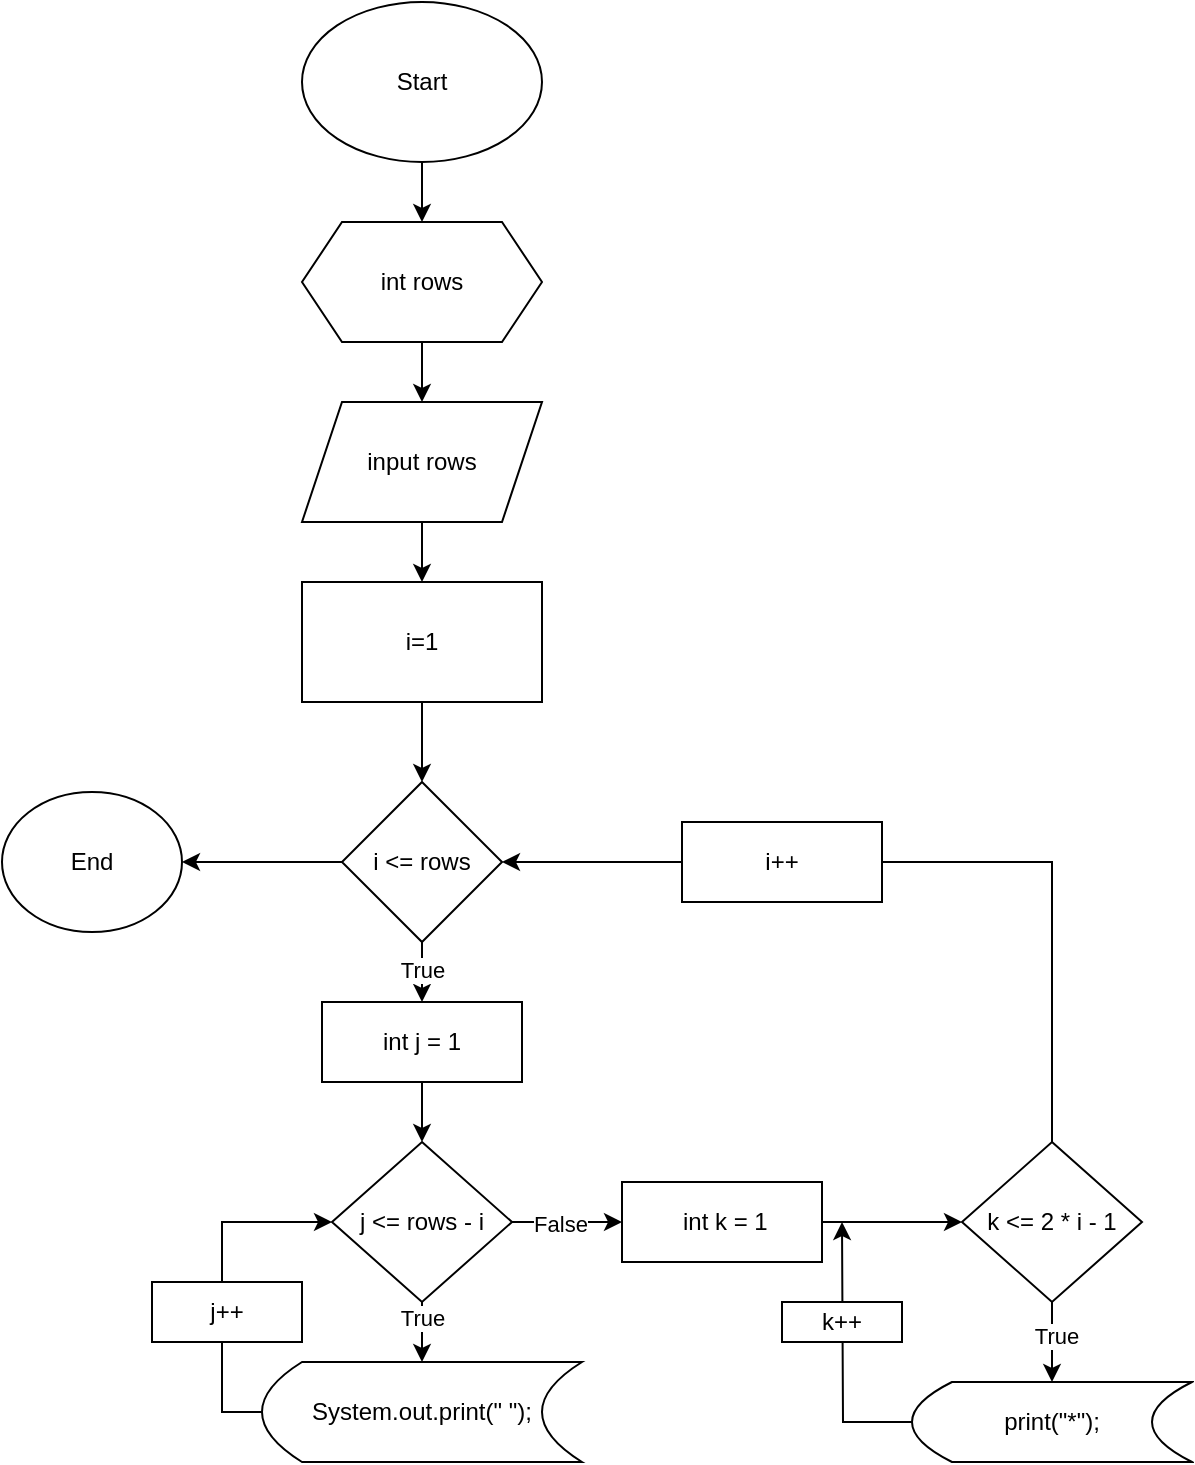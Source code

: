<mxfile version="22.0.8" type="github">
  <diagram name="Page-1" id="GGUDXWGctz-t4ryP1o-r">
    <mxGraphModel dx="1120" dy="470" grid="1" gridSize="10" guides="1" tooltips="1" connect="1" arrows="1" fold="1" page="1" pageScale="1" pageWidth="850" pageHeight="1100" math="0" shadow="0">
      <root>
        <mxCell id="0" />
        <mxCell id="1" parent="0" />
        <mxCell id="7iw-Uuv18sxcV92ATNxD-3" value="" style="edgeStyle=orthogonalEdgeStyle;rounded=0;orthogonalLoop=1;jettySize=auto;html=1;" edge="1" parent="1" source="7iw-Uuv18sxcV92ATNxD-1" target="7iw-Uuv18sxcV92ATNxD-2">
          <mxGeometry relative="1" as="geometry" />
        </mxCell>
        <mxCell id="7iw-Uuv18sxcV92ATNxD-1" value="Start" style="ellipse;whiteSpace=wrap;html=1;" vertex="1" parent="1">
          <mxGeometry x="380" y="50" width="120" height="80" as="geometry" />
        </mxCell>
        <mxCell id="7iw-Uuv18sxcV92ATNxD-5" value="" style="edgeStyle=orthogonalEdgeStyle;rounded=0;orthogonalLoop=1;jettySize=auto;html=1;" edge="1" parent="1" source="7iw-Uuv18sxcV92ATNxD-2" target="7iw-Uuv18sxcV92ATNxD-4">
          <mxGeometry relative="1" as="geometry" />
        </mxCell>
        <mxCell id="7iw-Uuv18sxcV92ATNxD-2" value="int rows" style="shape=hexagon;perimeter=hexagonPerimeter2;whiteSpace=wrap;html=1;fixedSize=1;" vertex="1" parent="1">
          <mxGeometry x="380" y="160" width="120" height="60" as="geometry" />
        </mxCell>
        <mxCell id="7iw-Uuv18sxcV92ATNxD-7" value="" style="edgeStyle=orthogonalEdgeStyle;rounded=0;orthogonalLoop=1;jettySize=auto;html=1;" edge="1" parent="1" source="7iw-Uuv18sxcV92ATNxD-4" target="7iw-Uuv18sxcV92ATNxD-6">
          <mxGeometry relative="1" as="geometry" />
        </mxCell>
        <mxCell id="7iw-Uuv18sxcV92ATNxD-4" value="input rows" style="shape=parallelogram;perimeter=parallelogramPerimeter;whiteSpace=wrap;html=1;fixedSize=1;" vertex="1" parent="1">
          <mxGeometry x="380" y="250" width="120" height="60" as="geometry" />
        </mxCell>
        <mxCell id="7iw-Uuv18sxcV92ATNxD-9" value="" style="edgeStyle=orthogonalEdgeStyle;rounded=0;orthogonalLoop=1;jettySize=auto;html=1;" edge="1" parent="1" source="7iw-Uuv18sxcV92ATNxD-6" target="7iw-Uuv18sxcV92ATNxD-8">
          <mxGeometry relative="1" as="geometry" />
        </mxCell>
        <mxCell id="7iw-Uuv18sxcV92ATNxD-6" value="i=1" style="whiteSpace=wrap;html=1;" vertex="1" parent="1">
          <mxGeometry x="380" y="340" width="120" height="60" as="geometry" />
        </mxCell>
        <mxCell id="7iw-Uuv18sxcV92ATNxD-13" value="" style="edgeStyle=orthogonalEdgeStyle;rounded=0;orthogonalLoop=1;jettySize=auto;html=1;" edge="1" parent="1" source="7iw-Uuv18sxcV92ATNxD-8" target="7iw-Uuv18sxcV92ATNxD-12">
          <mxGeometry relative="1" as="geometry" />
        </mxCell>
        <mxCell id="7iw-Uuv18sxcV92ATNxD-35" value="True" style="edgeLabel;html=1;align=center;verticalAlign=middle;resizable=0;points=[];" vertex="1" connectable="0" parent="7iw-Uuv18sxcV92ATNxD-13">
          <mxGeometry x="0.36" relative="1" as="geometry">
            <mxPoint as="offset" />
          </mxGeometry>
        </mxCell>
        <mxCell id="7iw-Uuv18sxcV92ATNxD-37" value="" style="edgeStyle=orthogonalEdgeStyle;rounded=0;orthogonalLoop=1;jettySize=auto;html=1;" edge="1" parent="1" source="7iw-Uuv18sxcV92ATNxD-8" target="7iw-Uuv18sxcV92ATNxD-36">
          <mxGeometry relative="1" as="geometry" />
        </mxCell>
        <mxCell id="7iw-Uuv18sxcV92ATNxD-8" value="i &amp;lt;= rows" style="rhombus;whiteSpace=wrap;html=1;" vertex="1" parent="1">
          <mxGeometry x="400" y="440" width="80" height="80" as="geometry" />
        </mxCell>
        <mxCell id="7iw-Uuv18sxcV92ATNxD-15" value="" style="edgeStyle=orthogonalEdgeStyle;rounded=0;orthogonalLoop=1;jettySize=auto;html=1;" edge="1" parent="1" source="7iw-Uuv18sxcV92ATNxD-12" target="7iw-Uuv18sxcV92ATNxD-14">
          <mxGeometry relative="1" as="geometry" />
        </mxCell>
        <mxCell id="7iw-Uuv18sxcV92ATNxD-12" value="int j = 1" style="whiteSpace=wrap;html=1;" vertex="1" parent="1">
          <mxGeometry x="390" y="550" width="100" height="40" as="geometry" />
        </mxCell>
        <mxCell id="7iw-Uuv18sxcV92ATNxD-17" value="" style="edgeStyle=orthogonalEdgeStyle;rounded=0;orthogonalLoop=1;jettySize=auto;html=1;" edge="1" parent="1" source="7iw-Uuv18sxcV92ATNxD-14" target="7iw-Uuv18sxcV92ATNxD-16">
          <mxGeometry relative="1" as="geometry" />
        </mxCell>
        <mxCell id="7iw-Uuv18sxcV92ATNxD-26" value="True" style="edgeLabel;html=1;align=center;verticalAlign=middle;resizable=0;points=[];" vertex="1" connectable="0" parent="7iw-Uuv18sxcV92ATNxD-17">
          <mxGeometry x="-0.68" relative="1" as="geometry">
            <mxPoint as="offset" />
          </mxGeometry>
        </mxCell>
        <mxCell id="7iw-Uuv18sxcV92ATNxD-21" value="" style="edgeStyle=orthogonalEdgeStyle;rounded=0;orthogonalLoop=1;jettySize=auto;html=1;" edge="1" parent="1" source="7iw-Uuv18sxcV92ATNxD-14" target="7iw-Uuv18sxcV92ATNxD-20">
          <mxGeometry relative="1" as="geometry" />
        </mxCell>
        <mxCell id="7iw-Uuv18sxcV92ATNxD-25" value="False" style="edgeLabel;html=1;align=center;verticalAlign=middle;resizable=0;points=[];" vertex="1" connectable="0" parent="7iw-Uuv18sxcV92ATNxD-21">
          <mxGeometry x="-0.127" y="-1" relative="1" as="geometry">
            <mxPoint as="offset" />
          </mxGeometry>
        </mxCell>
        <mxCell id="7iw-Uuv18sxcV92ATNxD-14" value="j &amp;lt;= rows - i" style="rhombus;whiteSpace=wrap;html=1;" vertex="1" parent="1">
          <mxGeometry x="395" y="620" width="90" height="80" as="geometry" />
        </mxCell>
        <mxCell id="7iw-Uuv18sxcV92ATNxD-28" style="edgeStyle=orthogonalEdgeStyle;rounded=0;orthogonalLoop=1;jettySize=auto;html=1;entryX=0;entryY=0.5;entryDx=0;entryDy=0;" edge="1" parent="1" source="7iw-Uuv18sxcV92ATNxD-29" target="7iw-Uuv18sxcV92ATNxD-14">
          <mxGeometry relative="1" as="geometry">
            <Array as="points">
              <mxPoint x="340" y="660" />
            </Array>
          </mxGeometry>
        </mxCell>
        <mxCell id="7iw-Uuv18sxcV92ATNxD-16" value="System.out.print(&quot; &quot;);" style="shape=dataStorage;whiteSpace=wrap;html=1;fixedSize=1;" vertex="1" parent="1">
          <mxGeometry x="360" y="730" width="160" height="50" as="geometry" />
        </mxCell>
        <mxCell id="7iw-Uuv18sxcV92ATNxD-24" value="" style="edgeStyle=orthogonalEdgeStyle;rounded=0;orthogonalLoop=1;jettySize=auto;html=1;" edge="1" parent="1" source="7iw-Uuv18sxcV92ATNxD-18" target="7iw-Uuv18sxcV92ATNxD-23">
          <mxGeometry relative="1" as="geometry" />
        </mxCell>
        <mxCell id="7iw-Uuv18sxcV92ATNxD-27" value="True" style="edgeLabel;html=1;align=center;verticalAlign=middle;resizable=0;points=[];" vertex="1" connectable="0" parent="7iw-Uuv18sxcV92ATNxD-24">
          <mxGeometry x="-0.15" y="2" relative="1" as="geometry">
            <mxPoint as="offset" />
          </mxGeometry>
        </mxCell>
        <mxCell id="7iw-Uuv18sxcV92ATNxD-33" style="edgeStyle=orthogonalEdgeStyle;rounded=0;orthogonalLoop=1;jettySize=auto;html=1;entryX=1;entryY=0.5;entryDx=0;entryDy=0;" edge="1" parent="1" source="7iw-Uuv18sxcV92ATNxD-18" target="7iw-Uuv18sxcV92ATNxD-8">
          <mxGeometry relative="1" as="geometry">
            <Array as="points">
              <mxPoint x="755" y="480" />
            </Array>
          </mxGeometry>
        </mxCell>
        <mxCell id="7iw-Uuv18sxcV92ATNxD-18" value="k &amp;lt;= 2 * i - 1" style="rhombus;whiteSpace=wrap;html=1;" vertex="1" parent="1">
          <mxGeometry x="710" y="620" width="90" height="80" as="geometry" />
        </mxCell>
        <mxCell id="7iw-Uuv18sxcV92ATNxD-22" value="" style="edgeStyle=orthogonalEdgeStyle;rounded=0;orthogonalLoop=1;jettySize=auto;html=1;" edge="1" parent="1" source="7iw-Uuv18sxcV92ATNxD-20" target="7iw-Uuv18sxcV92ATNxD-18">
          <mxGeometry relative="1" as="geometry" />
        </mxCell>
        <mxCell id="7iw-Uuv18sxcV92ATNxD-20" value="&amp;nbsp;int k = 1" style="whiteSpace=wrap;html=1;" vertex="1" parent="1">
          <mxGeometry x="540" y="640" width="100" height="40" as="geometry" />
        </mxCell>
        <mxCell id="7iw-Uuv18sxcV92ATNxD-31" style="edgeStyle=orthogonalEdgeStyle;rounded=0;orthogonalLoop=1;jettySize=auto;html=1;" edge="1" parent="1" source="7iw-Uuv18sxcV92ATNxD-23">
          <mxGeometry relative="1" as="geometry">
            <mxPoint x="650" y="660" as="targetPoint" />
          </mxGeometry>
        </mxCell>
        <mxCell id="7iw-Uuv18sxcV92ATNxD-23" value="print(&quot;*&quot;);" style="shape=dataStorage;whiteSpace=wrap;html=1;fixedSize=1;" vertex="1" parent="1">
          <mxGeometry x="685" y="740" width="140" height="40" as="geometry" />
        </mxCell>
        <mxCell id="7iw-Uuv18sxcV92ATNxD-30" value="" style="edgeStyle=orthogonalEdgeStyle;rounded=0;orthogonalLoop=1;jettySize=auto;html=1;entryX=0;entryY=0.5;entryDx=0;entryDy=0;" edge="1" parent="1" source="7iw-Uuv18sxcV92ATNxD-16" target="7iw-Uuv18sxcV92ATNxD-29">
          <mxGeometry relative="1" as="geometry">
            <mxPoint x="360" y="755" as="sourcePoint" />
            <mxPoint x="395" y="660" as="targetPoint" />
            <Array as="points">
              <mxPoint x="340" y="755" />
            </Array>
          </mxGeometry>
        </mxCell>
        <mxCell id="7iw-Uuv18sxcV92ATNxD-29" value="j++" style="rounded=0;whiteSpace=wrap;html=1;" vertex="1" parent="1">
          <mxGeometry x="305" y="690" width="75" height="30" as="geometry" />
        </mxCell>
        <mxCell id="7iw-Uuv18sxcV92ATNxD-32" value="k++" style="rounded=0;whiteSpace=wrap;html=1;" vertex="1" parent="1">
          <mxGeometry x="620" y="700" width="60" height="20" as="geometry" />
        </mxCell>
        <mxCell id="7iw-Uuv18sxcV92ATNxD-34" value="i++" style="rounded=0;whiteSpace=wrap;html=1;" vertex="1" parent="1">
          <mxGeometry x="570" y="460" width="100" height="40" as="geometry" />
        </mxCell>
        <mxCell id="7iw-Uuv18sxcV92ATNxD-36" value="End" style="ellipse;whiteSpace=wrap;html=1;" vertex="1" parent="1">
          <mxGeometry x="230" y="445" width="90" height="70" as="geometry" />
        </mxCell>
      </root>
    </mxGraphModel>
  </diagram>
</mxfile>
